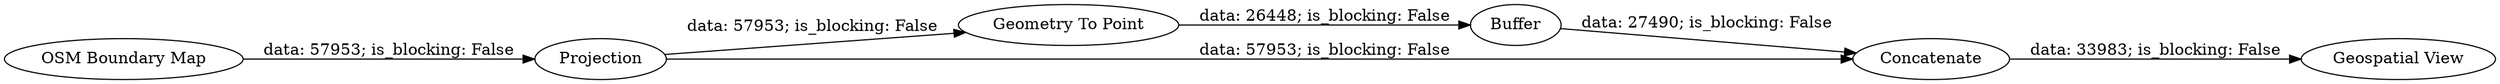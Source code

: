 digraph {
	"1572251067429876459_237" [label="Geospatial View"]
	"1572251067429876459_234" [label="Geometry To Point"]
	"1572251067429876459_246" [label=Buffer]
	"1572251067429876459_232" [label="OSM Boundary Map"]
	"1572251067429876459_243" [label=Concatenate]
	"1572251067429876459_238" [label=Projection]
	"1572251067429876459_232" -> "1572251067429876459_238" [label="data: 57953; is_blocking: False"]
	"1572251067429876459_246" -> "1572251067429876459_243" [label="data: 27490; is_blocking: False"]
	"1572251067429876459_238" -> "1572251067429876459_243" [label="data: 57953; is_blocking: False"]
	"1572251067429876459_243" -> "1572251067429876459_237" [label="data: 33983; is_blocking: False"]
	"1572251067429876459_234" -> "1572251067429876459_246" [label="data: 26448; is_blocking: False"]
	"1572251067429876459_238" -> "1572251067429876459_234" [label="data: 57953; is_blocking: False"]
	rankdir=LR
}
